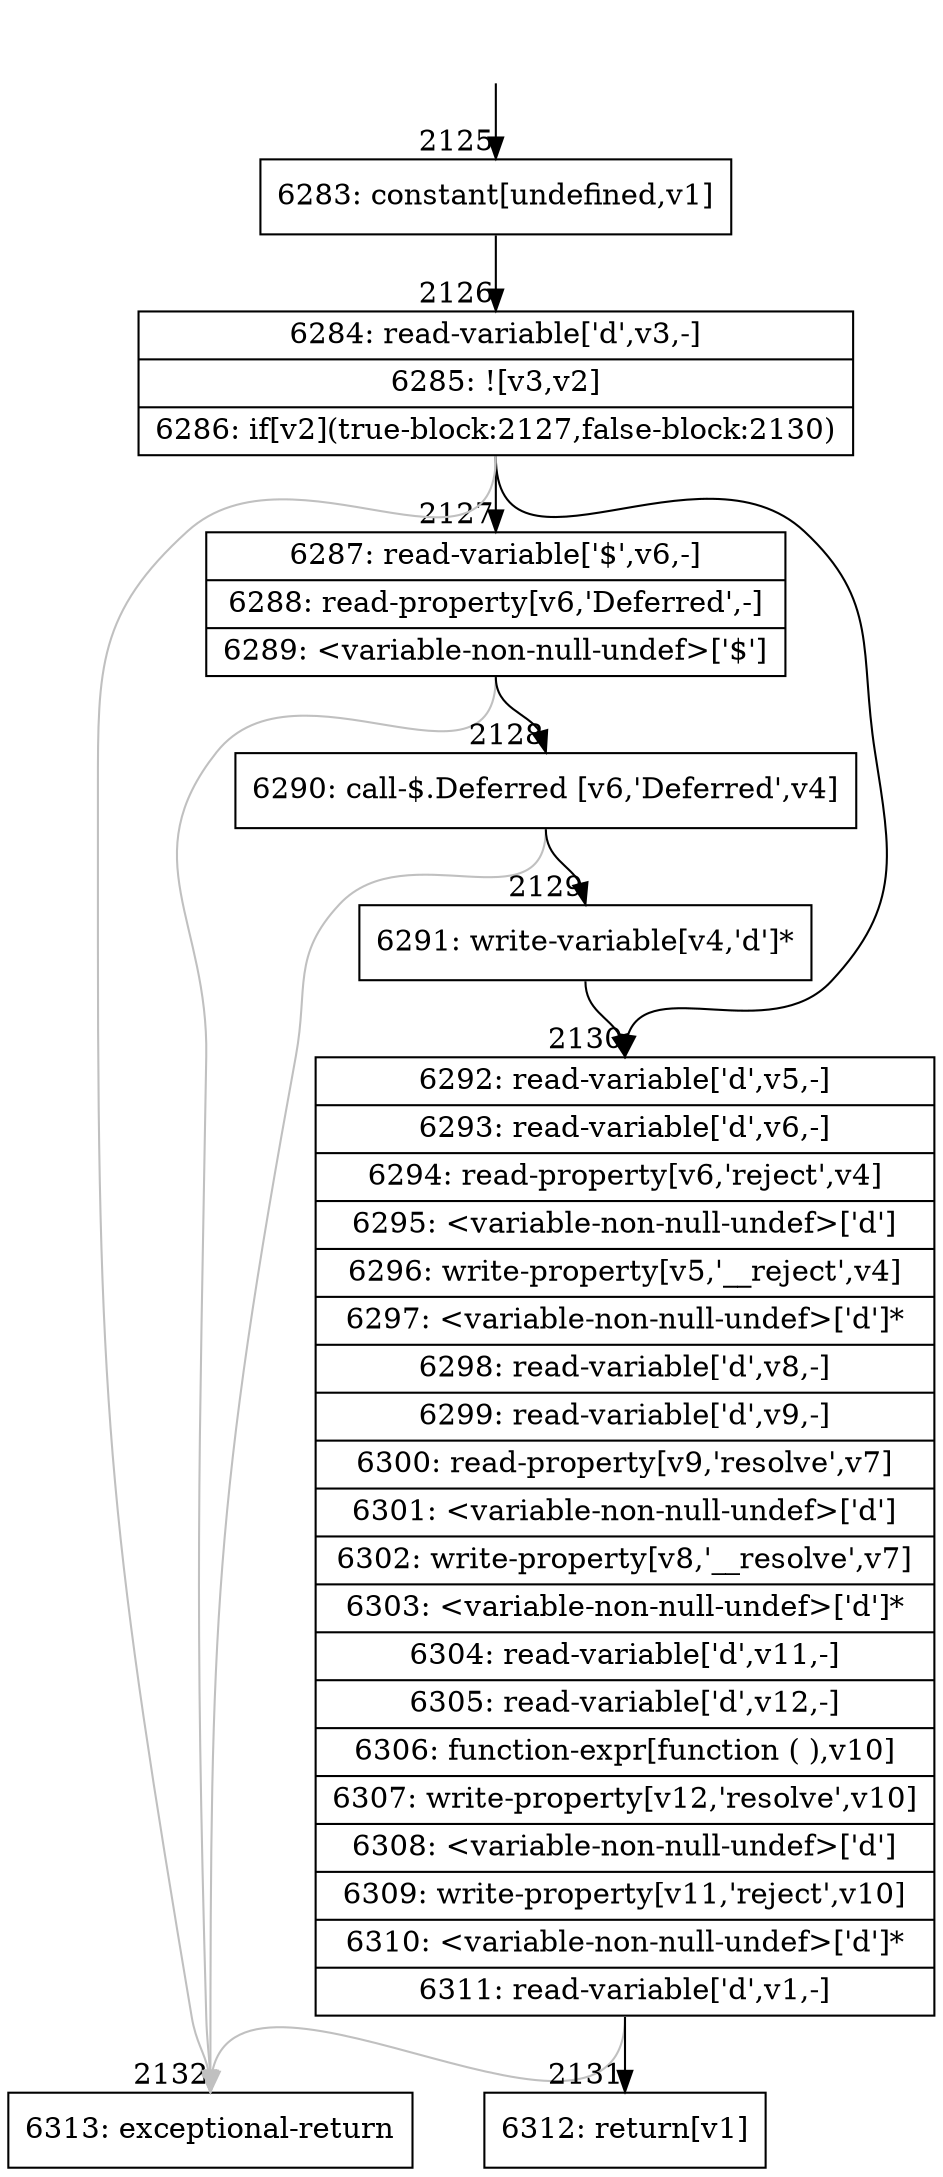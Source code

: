 digraph {
rankdir="TD"
BB_entry176[shape=none,label=""];
BB_entry176 -> BB2125 [tailport=s, headport=n, headlabel="    2125"]
BB2125 [shape=record label="{6283: constant[undefined,v1]}" ] 
BB2125 -> BB2126 [tailport=s, headport=n, headlabel="      2126"]
BB2126 [shape=record label="{6284: read-variable['d',v3,-]|6285: ![v3,v2]|6286: if[v2](true-block:2127,false-block:2130)}" ] 
BB2126 -> BB2127 [tailport=s, headport=n, headlabel="      2127"]
BB2126 -> BB2130 [tailport=s, headport=n, headlabel="      2130"]
BB2126 -> BB2132 [tailport=s, headport=n, color=gray, headlabel="      2132"]
BB2127 [shape=record label="{6287: read-variable['$',v6,-]|6288: read-property[v6,'Deferred',-]|6289: \<variable-non-null-undef\>['$']}" ] 
BB2127 -> BB2128 [tailport=s, headport=n, headlabel="      2128"]
BB2127 -> BB2132 [tailport=s, headport=n, color=gray]
BB2128 [shape=record label="{6290: call-$.Deferred [v6,'Deferred',v4]}" ] 
BB2128 -> BB2129 [tailport=s, headport=n, headlabel="      2129"]
BB2128 -> BB2132 [tailport=s, headport=n, color=gray]
BB2129 [shape=record label="{6291: write-variable[v4,'d']*}" ] 
BB2129 -> BB2130 [tailport=s, headport=n]
BB2130 [shape=record label="{6292: read-variable['d',v5,-]|6293: read-variable['d',v6,-]|6294: read-property[v6,'reject',v4]|6295: \<variable-non-null-undef\>['d']|6296: write-property[v5,'__reject',v4]|6297: \<variable-non-null-undef\>['d']*|6298: read-variable['d',v8,-]|6299: read-variable['d',v9,-]|6300: read-property[v9,'resolve',v7]|6301: \<variable-non-null-undef\>['d']|6302: write-property[v8,'__resolve',v7]|6303: \<variable-non-null-undef\>['d']*|6304: read-variable['d',v11,-]|6305: read-variable['d',v12,-]|6306: function-expr[function ( ),v10]|6307: write-property[v12,'resolve',v10]|6308: \<variable-non-null-undef\>['d']|6309: write-property[v11,'reject',v10]|6310: \<variable-non-null-undef\>['d']*|6311: read-variable['d',v1,-]}" ] 
BB2130 -> BB2131 [tailport=s, headport=n, headlabel="      2131"]
BB2130 -> BB2132 [tailport=s, headport=n, color=gray]
BB2131 [shape=record label="{6312: return[v1]}" ] 
BB2132 [shape=record label="{6313: exceptional-return}" ] 
//#$~ 1904
}
